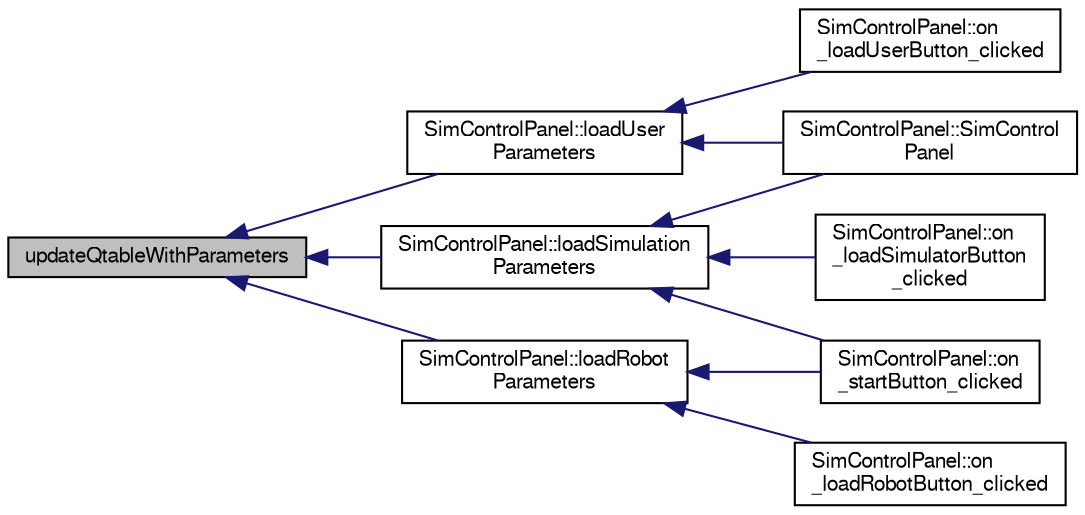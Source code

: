 digraph "updateQtableWithParameters"
{
  edge [fontname="FreeSans",fontsize="10",labelfontname="FreeSans",labelfontsize="10"];
  node [fontname="FreeSans",fontsize="10",shape=record];
  rankdir="LR";
  Node1 [label="updateQtableWithParameters",height=0.2,width=0.4,color="black", fillcolor="grey75", style="filled", fontcolor="black"];
  Node1 -> Node2 [dir="back",color="midnightblue",fontsize="10",style="solid",fontname="FreeSans"];
  Node2 [label="SimControlPanel::loadSimulation\lParameters",height=0.2,width=0.4,color="black", fillcolor="white", style="filled",URL="$d1/d22/class_sim_control_panel.html#aaef98cf6f4f5e4d82bf33eea3d1c80fc"];
  Node2 -> Node3 [dir="back",color="midnightblue",fontsize="10",style="solid",fontname="FreeSans"];
  Node3 [label="SimControlPanel::SimControl\lPanel",height=0.2,width=0.4,color="black", fillcolor="white", style="filled",URL="$d1/d22/class_sim_control_panel.html#a728b28e7a0ccf97ce92ba1ebcc8d675a"];
  Node2 -> Node4 [dir="back",color="midnightblue",fontsize="10",style="solid",fontname="FreeSans"];
  Node4 [label="SimControlPanel::on\l_startButton_clicked",height=0.2,width=0.4,color="black", fillcolor="white", style="filled",URL="$d1/d22/class_sim_control_panel.html#afdfa6b365805d23d5438862de97856ae"];
  Node2 -> Node5 [dir="back",color="midnightblue",fontsize="10",style="solid",fontname="FreeSans"];
  Node5 [label="SimControlPanel::on\l_loadSimulatorButton\l_clicked",height=0.2,width=0.4,color="black", fillcolor="white", style="filled",URL="$d1/d22/class_sim_control_panel.html#a24375331e70d23b8e5f39703c009edb8"];
  Node1 -> Node6 [dir="back",color="midnightblue",fontsize="10",style="solid",fontname="FreeSans"];
  Node6 [label="SimControlPanel::loadRobot\lParameters",height=0.2,width=0.4,color="black", fillcolor="white", style="filled",URL="$d1/d22/class_sim_control_panel.html#a5b70595cb694b786dadb966fd793e9de"];
  Node6 -> Node4 [dir="back",color="midnightblue",fontsize="10",style="solid",fontname="FreeSans"];
  Node6 -> Node7 [dir="back",color="midnightblue",fontsize="10",style="solid",fontname="FreeSans"];
  Node7 [label="SimControlPanel::on\l_loadRobotButton_clicked",height=0.2,width=0.4,color="black", fillcolor="white", style="filled",URL="$d1/d22/class_sim_control_panel.html#a932918fe9325002dec7f5585c4bfc4f3"];
  Node1 -> Node8 [dir="back",color="midnightblue",fontsize="10",style="solid",fontname="FreeSans"];
  Node8 [label="SimControlPanel::loadUser\lParameters",height=0.2,width=0.4,color="black", fillcolor="white", style="filled",URL="$d1/d22/class_sim_control_panel.html#ac7d1641c396f8939d615484a11b6ee49"];
  Node8 -> Node3 [dir="back",color="midnightblue",fontsize="10",style="solid",fontname="FreeSans"];
  Node8 -> Node9 [dir="back",color="midnightblue",fontsize="10",style="solid",fontname="FreeSans"];
  Node9 [label="SimControlPanel::on\l_loadUserButton_clicked",height=0.2,width=0.4,color="black", fillcolor="white", style="filled",URL="$d1/d22/class_sim_control_panel.html#a9a891de8902696e8c1775978d517ed58"];
}
